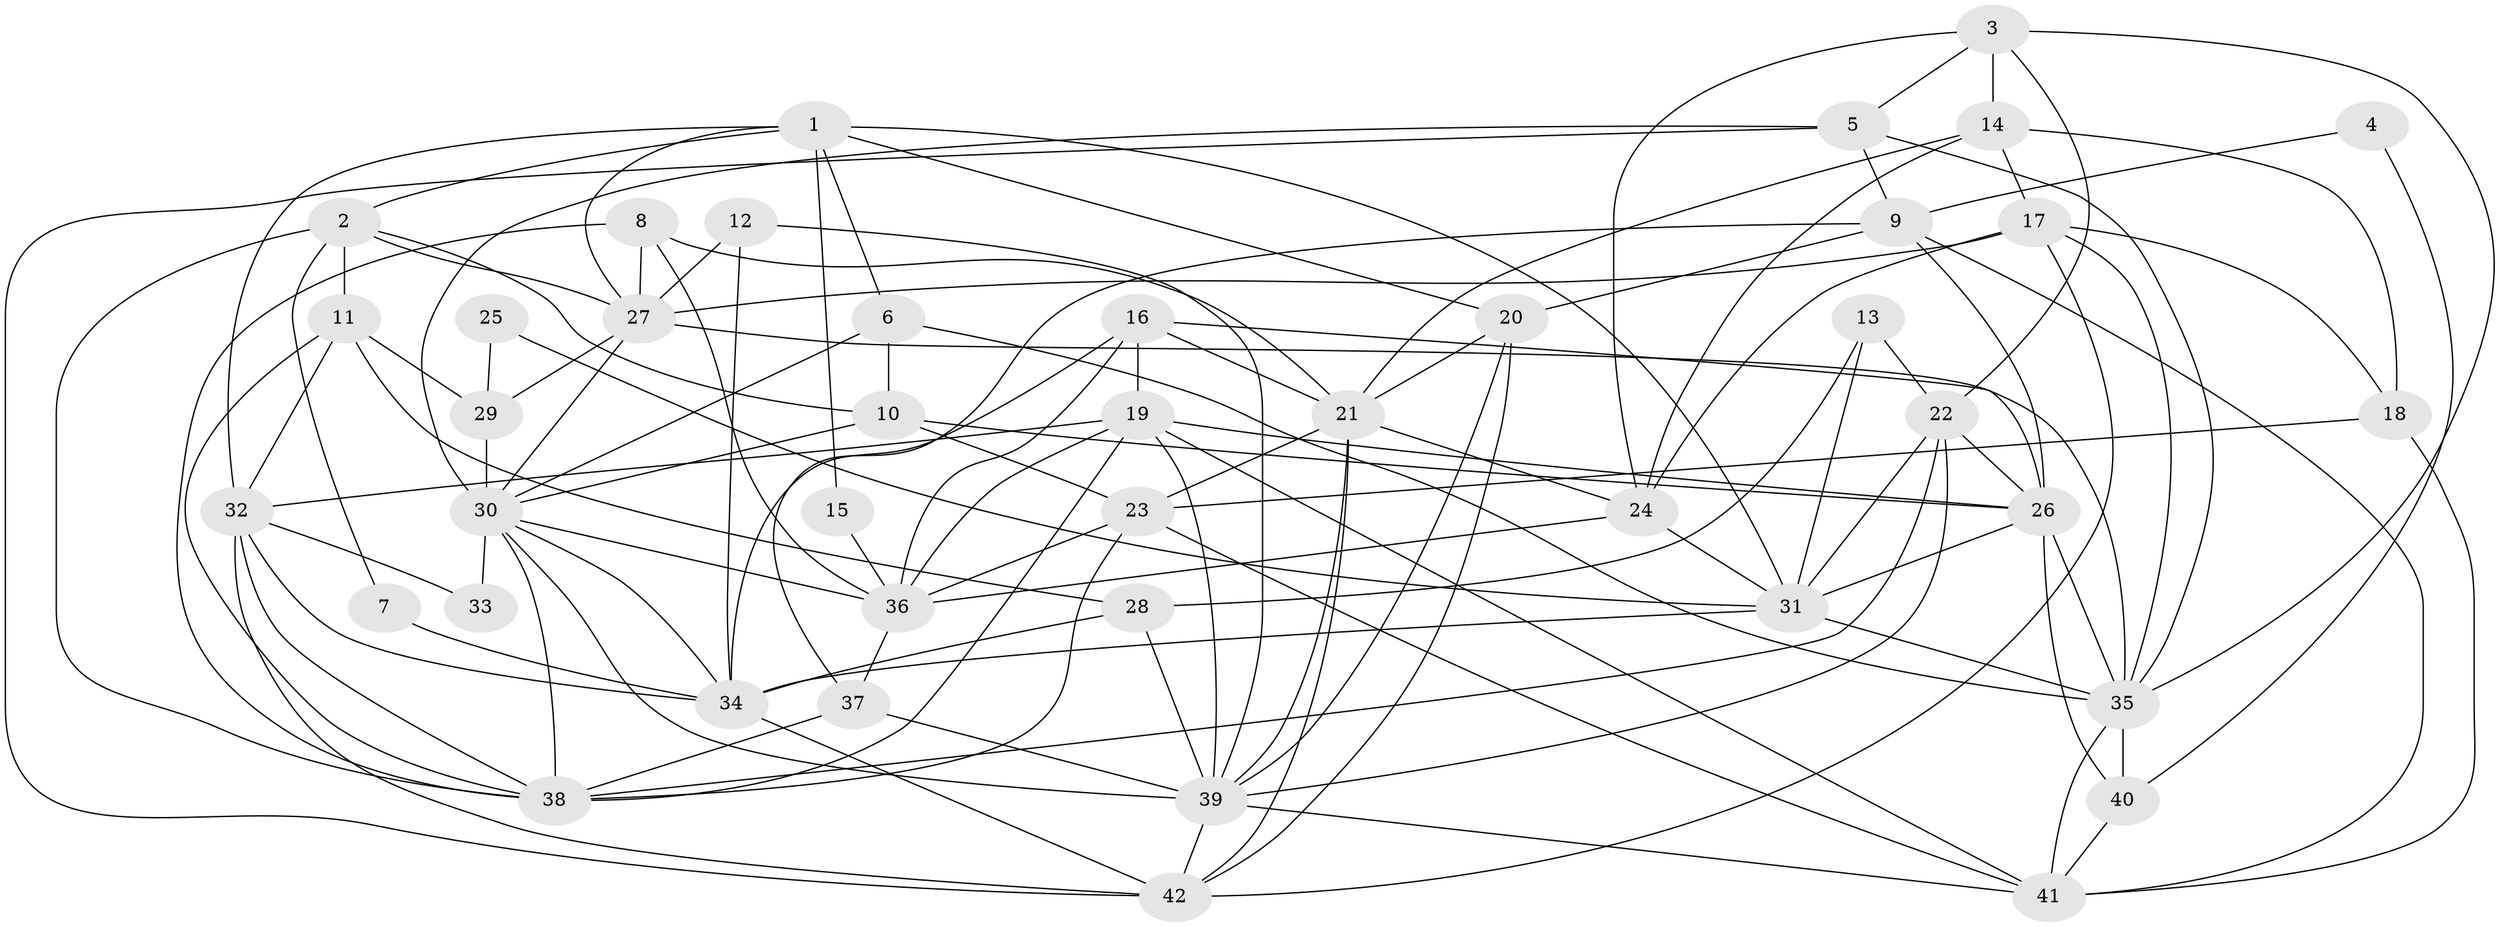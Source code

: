 // original degree distribution, {2: 0.1566265060240964, 5: 0.1686746987951807, 3: 0.24096385542168675, 4: 0.27710843373493976, 6: 0.12048192771084337, 7: 0.012048192771084338, 9: 0.012048192771084338, 8: 0.012048192771084338}
// Generated by graph-tools (version 1.1) at 2025/50/03/09/25 03:50:06]
// undirected, 42 vertices, 118 edges
graph export_dot {
graph [start="1"]
  node [color=gray90,style=filled];
  1;
  2;
  3;
  4;
  5;
  6;
  7;
  8;
  9;
  10;
  11;
  12;
  13;
  14;
  15;
  16;
  17;
  18;
  19;
  20;
  21;
  22;
  23;
  24;
  25;
  26;
  27;
  28;
  29;
  30;
  31;
  32;
  33;
  34;
  35;
  36;
  37;
  38;
  39;
  40;
  41;
  42;
  1 -- 2 [weight=1.0];
  1 -- 6 [weight=1.0];
  1 -- 15 [weight=1.0];
  1 -- 20 [weight=1.0];
  1 -- 27 [weight=1.0];
  1 -- 31 [weight=1.0];
  1 -- 32 [weight=1.0];
  2 -- 7 [weight=1.0];
  2 -- 10 [weight=1.0];
  2 -- 11 [weight=2.0];
  2 -- 27 [weight=1.0];
  2 -- 38 [weight=1.0];
  3 -- 5 [weight=1.0];
  3 -- 14 [weight=1.0];
  3 -- 22 [weight=1.0];
  3 -- 24 [weight=1.0];
  3 -- 35 [weight=1.0];
  4 -- 9 [weight=1.0];
  4 -- 40 [weight=1.0];
  5 -- 9 [weight=1.0];
  5 -- 30 [weight=1.0];
  5 -- 35 [weight=1.0];
  5 -- 42 [weight=2.0];
  6 -- 10 [weight=1.0];
  6 -- 30 [weight=1.0];
  6 -- 35 [weight=1.0];
  7 -- 34 [weight=1.0];
  8 -- 21 [weight=1.0];
  8 -- 27 [weight=1.0];
  8 -- 36 [weight=1.0];
  8 -- 38 [weight=1.0];
  9 -- 20 [weight=1.0];
  9 -- 26 [weight=1.0];
  9 -- 37 [weight=1.0];
  9 -- 41 [weight=1.0];
  10 -- 23 [weight=1.0];
  10 -- 26 [weight=1.0];
  10 -- 30 [weight=1.0];
  11 -- 28 [weight=1.0];
  11 -- 29 [weight=1.0];
  11 -- 32 [weight=1.0];
  11 -- 38 [weight=1.0];
  12 -- 27 [weight=1.0];
  12 -- 34 [weight=1.0];
  12 -- 39 [weight=1.0];
  13 -- 22 [weight=1.0];
  13 -- 28 [weight=1.0];
  13 -- 31 [weight=1.0];
  14 -- 17 [weight=1.0];
  14 -- 18 [weight=1.0];
  14 -- 21 [weight=1.0];
  14 -- 24 [weight=1.0];
  15 -- 36 [weight=1.0];
  16 -- 19 [weight=1.0];
  16 -- 21 [weight=1.0];
  16 -- 26 [weight=1.0];
  16 -- 34 [weight=1.0];
  16 -- 36 [weight=1.0];
  17 -- 18 [weight=1.0];
  17 -- 24 [weight=1.0];
  17 -- 27 [weight=1.0];
  17 -- 35 [weight=1.0];
  17 -- 42 [weight=1.0];
  18 -- 23 [weight=1.0];
  18 -- 41 [weight=1.0];
  19 -- 26 [weight=1.0];
  19 -- 32 [weight=1.0];
  19 -- 36 [weight=1.0];
  19 -- 38 [weight=1.0];
  19 -- 39 [weight=1.0];
  19 -- 41 [weight=1.0];
  20 -- 21 [weight=1.0];
  20 -- 39 [weight=1.0];
  20 -- 42 [weight=1.0];
  21 -- 23 [weight=1.0];
  21 -- 24 [weight=1.0];
  21 -- 39 [weight=1.0];
  21 -- 42 [weight=1.0];
  22 -- 26 [weight=1.0];
  22 -- 31 [weight=1.0];
  22 -- 38 [weight=1.0];
  22 -- 39 [weight=1.0];
  23 -- 36 [weight=1.0];
  23 -- 38 [weight=1.0];
  23 -- 41 [weight=1.0];
  24 -- 31 [weight=1.0];
  24 -- 36 [weight=1.0];
  25 -- 29 [weight=1.0];
  25 -- 31 [weight=1.0];
  26 -- 31 [weight=1.0];
  26 -- 35 [weight=1.0];
  26 -- 40 [weight=1.0];
  27 -- 29 [weight=1.0];
  27 -- 30 [weight=1.0];
  27 -- 35 [weight=1.0];
  28 -- 34 [weight=1.0];
  28 -- 39 [weight=1.0];
  29 -- 30 [weight=1.0];
  30 -- 33 [weight=1.0];
  30 -- 34 [weight=1.0];
  30 -- 36 [weight=1.0];
  30 -- 38 [weight=2.0];
  30 -- 39 [weight=1.0];
  31 -- 34 [weight=1.0];
  31 -- 35 [weight=1.0];
  32 -- 33 [weight=1.0];
  32 -- 34 [weight=1.0];
  32 -- 38 [weight=1.0];
  32 -- 42 [weight=2.0];
  34 -- 42 [weight=1.0];
  35 -- 40 [weight=1.0];
  35 -- 41 [weight=1.0];
  36 -- 37 [weight=1.0];
  37 -- 38 [weight=1.0];
  37 -- 39 [weight=1.0];
  39 -- 41 [weight=1.0];
  39 -- 42 [weight=2.0];
  40 -- 41 [weight=1.0];
}
